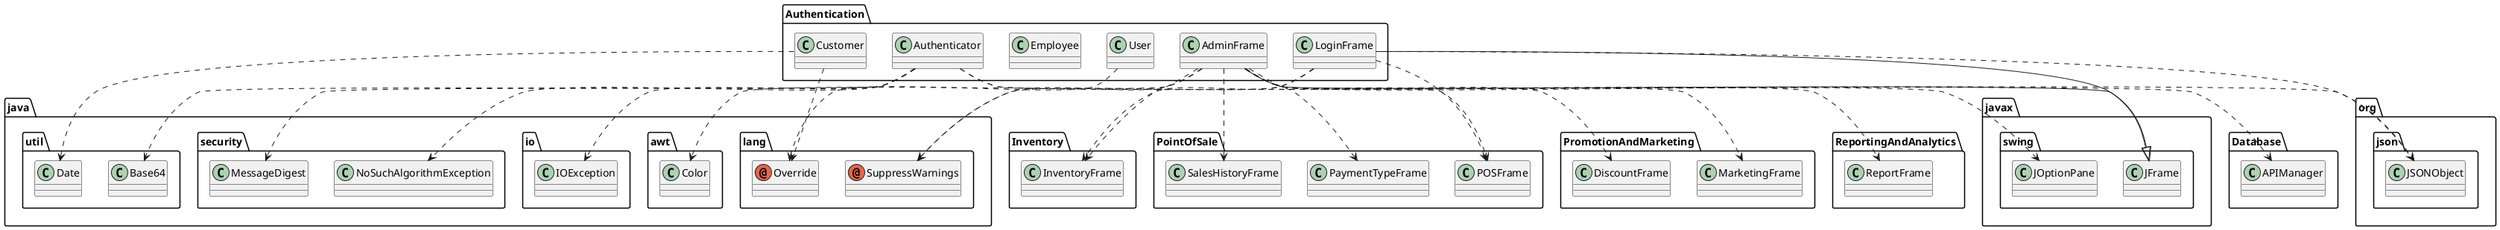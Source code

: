 @startuml
annotation java.lang.Override
annotation java.lang.SuppressWarnings
class Authentication.AdminFrame
class Authentication.Authenticator
class Authentication.Customer
class Authentication.Employee
class Authentication.LoginFrame
class Authentication.User
class Database.APIManager
class Inventory.InventoryFrame
class PointOfSale.POSFrame
class PointOfSale.PaymentTypeFrame
class PointOfSale.SalesHistoryFrame
class PromotionAndMarketing.DiscountFrame
class PromotionAndMarketing.MarketingFrame
class ReportingAndAnalytics.ReportFrame
class java.awt.Color
class java.io.IOException
class java.security.MessageDigest
class java.security.NoSuchAlgorithmException
class java.util.Base64
class java.util.Date
class javax.swing.JFrame
class javax.swing.JOptionPane
class org.json.JSONObject
Authentication.AdminFrame ..> java.lang.SuppressWarnings
Authentication.AdminFrame ..> Inventory.InventoryFrame
Authentication.AdminFrame ..> PointOfSale.POSFrame
Authentication.AdminFrame ..> PointOfSale.PaymentTypeFrame
Authentication.AdminFrame ..> PointOfSale.SalesHistoryFrame
Authentication.AdminFrame ..> PromotionAndMarketing.DiscountFrame
Authentication.AdminFrame ..> PromotionAndMarketing.MarketingFrame
Authentication.AdminFrame ..> ReportingAndAnalytics.ReportFrame
Authentication.AdminFrame ..> java.awt.Color
Authentication.AdminFrame --|> javax.swing.JFrame
Authentication.AdminFrame ..> javax.swing.JOptionPane
Authentication.Authenticator ..> Database.APIManager
Authentication.Authenticator ..> java.io.IOException
Authentication.Authenticator ..> java.security.MessageDigest
Authentication.Authenticator ..> java.security.NoSuchAlgorithmException
Authentication.Authenticator ..> java.util.Base64
Authentication.Authenticator ..> org.json.JSONObject
Authentication.Customer ..> java.lang.Override
Authentication.Customer ..> java.util.Date
Authentication.LoginFrame ..> java.lang.SuppressWarnings
Authentication.LoginFrame ..> Inventory.InventoryFrame
Authentication.LoginFrame ..> PointOfSale.POSFrame
Authentication.LoginFrame --|> javax.swing.JFrame
Authentication.LoginFrame ..> org.json.JSONObject
Authentication.User ..> java.lang.Override
@enduml